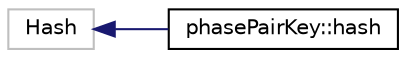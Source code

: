 digraph "Graphical Class Hierarchy"
{
  bgcolor="transparent";
  edge [fontname="Helvetica",fontsize="10",labelfontname="Helvetica",labelfontsize="10"];
  node [fontname="Helvetica",fontsize="10",shape=record];
  rankdir="LR";
  Node207 [label="Hash",height=0.2,width=0.4,color="grey75"];
  Node207 -> Node0 [dir="back",color="midnightblue",fontsize="10",style="solid",fontname="Helvetica"];
  Node0 [label="phasePairKey::hash",height=0.2,width=0.4,color="black",URL="$a02804.html"];
}
